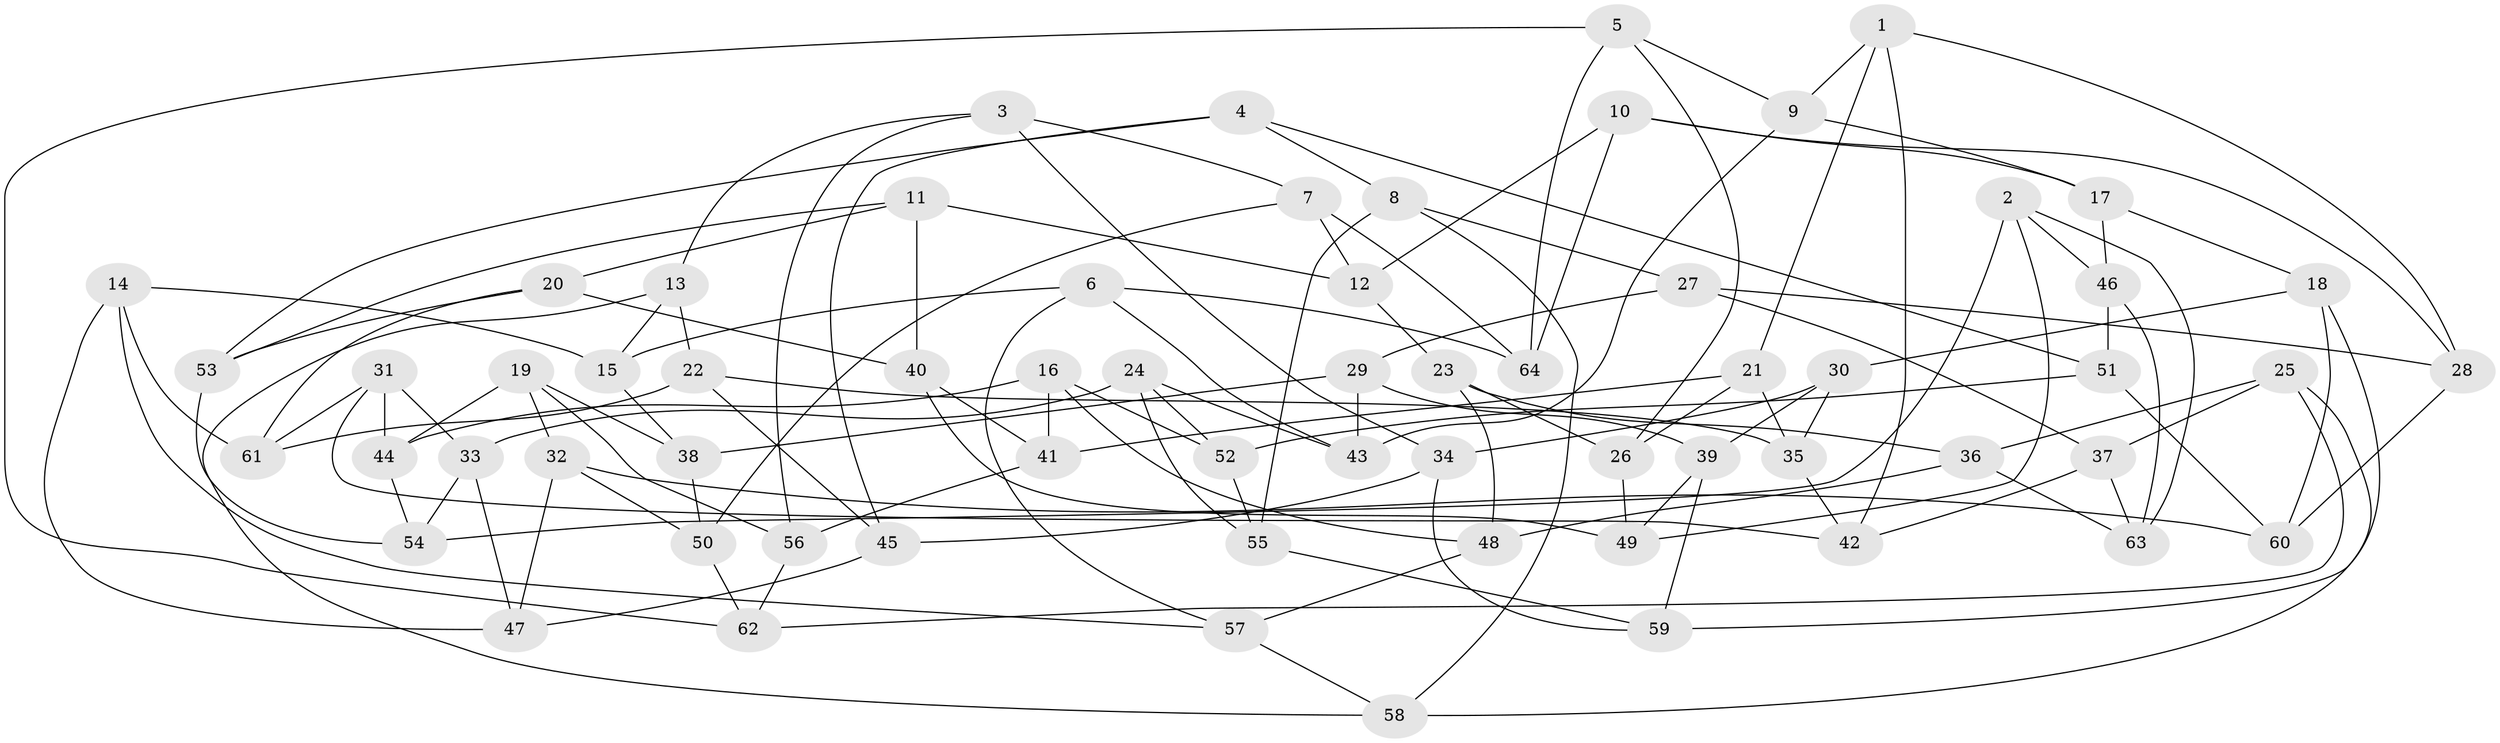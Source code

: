 // coarse degree distribution, {4: 0.6363636363636364, 8: 0.022727272727272728, 5: 0.09090909090909091, 3: 0.11363636363636363, 10: 0.022727272727272728, 2: 0.022727272727272728, 6: 0.06818181818181818, 7: 0.022727272727272728}
// Generated by graph-tools (version 1.1) at 2025/04/03/04/25 22:04:04]
// undirected, 64 vertices, 128 edges
graph export_dot {
graph [start="1"]
  node [color=gray90,style=filled];
  1;
  2;
  3;
  4;
  5;
  6;
  7;
  8;
  9;
  10;
  11;
  12;
  13;
  14;
  15;
  16;
  17;
  18;
  19;
  20;
  21;
  22;
  23;
  24;
  25;
  26;
  27;
  28;
  29;
  30;
  31;
  32;
  33;
  34;
  35;
  36;
  37;
  38;
  39;
  40;
  41;
  42;
  43;
  44;
  45;
  46;
  47;
  48;
  49;
  50;
  51;
  52;
  53;
  54;
  55;
  56;
  57;
  58;
  59;
  60;
  61;
  62;
  63;
  64;
  1 -- 42;
  1 -- 9;
  1 -- 28;
  1 -- 21;
  2 -- 46;
  2 -- 54;
  2 -- 63;
  2 -- 49;
  3 -- 56;
  3 -- 34;
  3 -- 7;
  3 -- 13;
  4 -- 51;
  4 -- 53;
  4 -- 8;
  4 -- 45;
  5 -- 26;
  5 -- 64;
  5 -- 62;
  5 -- 9;
  6 -- 57;
  6 -- 43;
  6 -- 15;
  6 -- 64;
  7 -- 50;
  7 -- 12;
  7 -- 64;
  8 -- 58;
  8 -- 55;
  8 -- 27;
  9 -- 17;
  9 -- 43;
  10 -- 28;
  10 -- 64;
  10 -- 12;
  10 -- 17;
  11 -- 12;
  11 -- 40;
  11 -- 20;
  11 -- 53;
  12 -- 23;
  13 -- 22;
  13 -- 15;
  13 -- 58;
  14 -- 47;
  14 -- 57;
  14 -- 61;
  14 -- 15;
  15 -- 38;
  16 -- 48;
  16 -- 41;
  16 -- 44;
  16 -- 52;
  17 -- 46;
  17 -- 18;
  18 -- 30;
  18 -- 60;
  18 -- 59;
  19 -- 38;
  19 -- 56;
  19 -- 32;
  19 -- 44;
  20 -- 40;
  20 -- 61;
  20 -- 53;
  21 -- 41;
  21 -- 26;
  21 -- 35;
  22 -- 61;
  22 -- 45;
  22 -- 35;
  23 -- 26;
  23 -- 36;
  23 -- 48;
  24 -- 43;
  24 -- 55;
  24 -- 52;
  24 -- 33;
  25 -- 62;
  25 -- 36;
  25 -- 37;
  25 -- 58;
  26 -- 49;
  27 -- 29;
  27 -- 28;
  27 -- 37;
  28 -- 60;
  29 -- 39;
  29 -- 38;
  29 -- 43;
  30 -- 39;
  30 -- 34;
  30 -- 35;
  31 -- 42;
  31 -- 61;
  31 -- 33;
  31 -- 44;
  32 -- 60;
  32 -- 47;
  32 -- 50;
  33 -- 47;
  33 -- 54;
  34 -- 59;
  34 -- 45;
  35 -- 42;
  36 -- 63;
  36 -- 48;
  37 -- 42;
  37 -- 63;
  38 -- 50;
  39 -- 49;
  39 -- 59;
  40 -- 41;
  40 -- 49;
  41 -- 56;
  44 -- 54;
  45 -- 47;
  46 -- 51;
  46 -- 63;
  48 -- 57;
  50 -- 62;
  51 -- 52;
  51 -- 60;
  52 -- 55;
  53 -- 54;
  55 -- 59;
  56 -- 62;
  57 -- 58;
}
